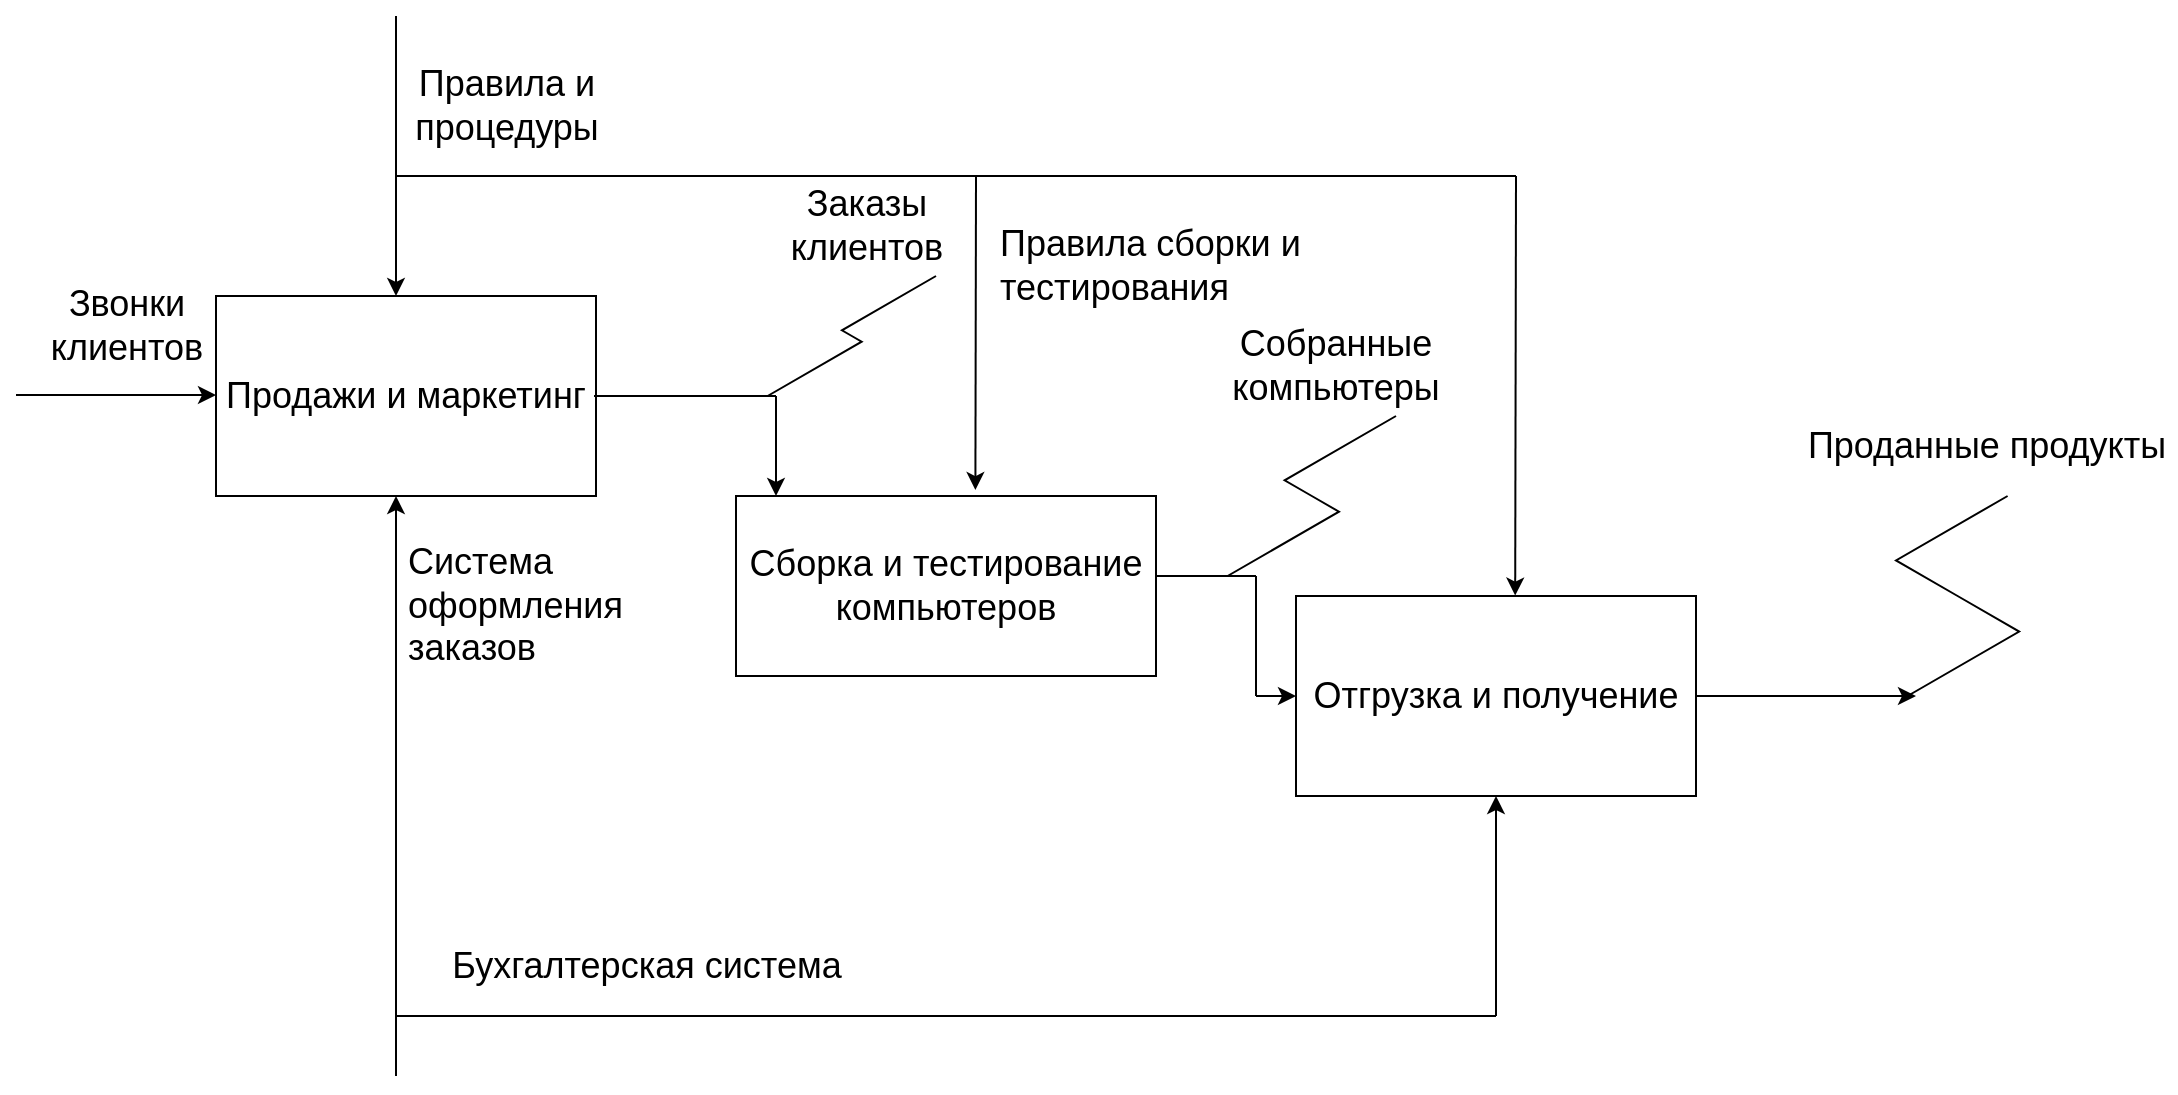 <mxfile version="15.5.9" type="github">
  <diagram id="nIvAMP9YMx1Kfu5x_7on" name="Page-1">
    <mxGraphModel dx="1087" dy="1567" grid="1" gridSize="10" guides="1" tooltips="1" connect="1" arrows="1" fold="1" page="1" pageScale="1" pageWidth="827" pageHeight="1169" math="0" shadow="0">
      <root>
        <mxCell id="0" />
        <mxCell id="1" parent="0" />
        <mxCell id="F5KZGXJA8MjGn-15Imxn-2" value="Продажи и маркетинг" style="rounded=0;whiteSpace=wrap;html=1;fontSize=18;" vertex="1" parent="1">
          <mxGeometry x="200" y="300" width="190" height="100" as="geometry" />
        </mxCell>
        <mxCell id="F5KZGXJA8MjGn-15Imxn-3" value="" style="endArrow=classic;html=1;rounded=0;fontSize=18;" edge="1" parent="1">
          <mxGeometry width="50" height="50" relative="1" as="geometry">
            <mxPoint x="100" y="349.5" as="sourcePoint" />
            <mxPoint x="200" y="349.5" as="targetPoint" />
          </mxGeometry>
        </mxCell>
        <mxCell id="F5KZGXJA8MjGn-15Imxn-4" value="Звонки&lt;br&gt;клиентов" style="text;html=1;align=center;verticalAlign=middle;resizable=0;points=[];autosize=1;strokeColor=none;fillColor=none;fontSize=18;" vertex="1" parent="1">
          <mxGeometry x="110" y="290" width="90" height="50" as="geometry" />
        </mxCell>
        <mxCell id="F5KZGXJA8MjGn-15Imxn-5" value="" style="endArrow=classic;html=1;rounded=0;fontSize=18;" edge="1" parent="1">
          <mxGeometry width="50" height="50" relative="1" as="geometry">
            <mxPoint x="290" y="160" as="sourcePoint" />
            <mxPoint x="290" y="300" as="targetPoint" />
          </mxGeometry>
        </mxCell>
        <mxCell id="F5KZGXJA8MjGn-15Imxn-6" value="Правила и&lt;br&gt;процедуры" style="text;html=1;align=center;verticalAlign=middle;resizable=0;points=[];autosize=1;strokeColor=none;fillColor=none;fontSize=18;" vertex="1" parent="1">
          <mxGeometry x="290" y="180" width="110" height="50" as="geometry" />
        </mxCell>
        <mxCell id="F5KZGXJA8MjGn-15Imxn-8" value="" style="endArrow=none;html=1;rounded=0;fontSize=18;" edge="1" parent="1">
          <mxGeometry width="50" height="50" relative="1" as="geometry">
            <mxPoint x="290" y="240" as="sourcePoint" />
            <mxPoint x="850" y="240" as="targetPoint" />
          </mxGeometry>
        </mxCell>
        <mxCell id="F5KZGXJA8MjGn-15Imxn-9" value="" style="endArrow=none;html=1;rounded=0;fontSize=18;" edge="1" parent="1">
          <mxGeometry width="50" height="50" relative="1" as="geometry">
            <mxPoint x="389" y="350" as="sourcePoint" />
            <mxPoint x="480" y="350" as="targetPoint" />
          </mxGeometry>
        </mxCell>
        <mxCell id="F5KZGXJA8MjGn-15Imxn-10" value="" style="endArrow=classic;html=1;rounded=0;fontSize=18;" edge="1" parent="1">
          <mxGeometry width="50" height="50" relative="1" as="geometry">
            <mxPoint x="480" y="350" as="sourcePoint" />
            <mxPoint x="480" y="400" as="targetPoint" />
          </mxGeometry>
        </mxCell>
        <mxCell id="F5KZGXJA8MjGn-15Imxn-11" value="" style="edgeStyle=isometricEdgeStyle;endArrow=none;html=1;rounded=0;fontSize=18;" edge="1" parent="1">
          <mxGeometry width="50" height="100" relative="1" as="geometry">
            <mxPoint x="475.8" y="350" as="sourcePoint" />
            <mxPoint x="560" y="290" as="targetPoint" />
          </mxGeometry>
        </mxCell>
        <mxCell id="F5KZGXJA8MjGn-15Imxn-12" value="Заказы&lt;br&gt;клиентов" style="text;html=1;align=center;verticalAlign=middle;resizable=0;points=[];autosize=1;strokeColor=none;fillColor=none;fontSize=18;" vertex="1" parent="1">
          <mxGeometry x="480" y="240" width="90" height="50" as="geometry" />
        </mxCell>
        <mxCell id="F5KZGXJA8MjGn-15Imxn-13" value="Сборка и тестирование&lt;br&gt;компьютеров" style="rounded=0;whiteSpace=wrap;html=1;fontSize=18;" vertex="1" parent="1">
          <mxGeometry x="460" y="400" width="210" height="90" as="geometry" />
        </mxCell>
        <mxCell id="F5KZGXJA8MjGn-15Imxn-14" value="" style="endArrow=classic;html=1;rounded=0;fontSize=18;entryX=0.57;entryY=-0.033;entryDx=0;entryDy=0;entryPerimeter=0;" edge="1" parent="1" target="F5KZGXJA8MjGn-15Imxn-13">
          <mxGeometry width="50" height="50" relative="1" as="geometry">
            <mxPoint x="580" y="240" as="sourcePoint" />
            <mxPoint x="630" y="190" as="targetPoint" />
          </mxGeometry>
        </mxCell>
        <mxCell id="F5KZGXJA8MjGn-15Imxn-15" value="Правила сборки и &lt;br&gt;тестирования" style="text;html=1;align=left;verticalAlign=middle;resizable=0;points=[];autosize=1;strokeColor=none;fillColor=none;fontSize=18;" vertex="1" parent="1">
          <mxGeometry x="590" y="260" width="170" height="50" as="geometry" />
        </mxCell>
        <mxCell id="F5KZGXJA8MjGn-15Imxn-16" value="" style="endArrow=none;html=1;rounded=0;fontSize=18;" edge="1" parent="1">
          <mxGeometry width="50" height="50" relative="1" as="geometry">
            <mxPoint x="670" y="440" as="sourcePoint" />
            <mxPoint x="720" y="440" as="targetPoint" />
          </mxGeometry>
        </mxCell>
        <mxCell id="F5KZGXJA8MjGn-15Imxn-17" value="" style="endArrow=none;html=1;rounded=0;fontSize=18;" edge="1" parent="1">
          <mxGeometry width="50" height="50" relative="1" as="geometry">
            <mxPoint x="720" y="500" as="sourcePoint" />
            <mxPoint x="720" y="440" as="targetPoint" />
          </mxGeometry>
        </mxCell>
        <mxCell id="F5KZGXJA8MjGn-15Imxn-18" value="" style="endArrow=classic;html=1;rounded=0;fontSize=18;" edge="1" parent="1">
          <mxGeometry width="50" height="50" relative="1" as="geometry">
            <mxPoint x="720" y="500" as="sourcePoint" />
            <mxPoint x="740" y="500" as="targetPoint" />
          </mxGeometry>
        </mxCell>
        <mxCell id="F5KZGXJA8MjGn-15Imxn-19" value="Отгрузка и получение" style="rounded=0;whiteSpace=wrap;html=1;fontSize=18;align=center;verticalAlign=middle;" vertex="1" parent="1">
          <mxGeometry x="740" y="450" width="200" height="100" as="geometry" />
        </mxCell>
        <mxCell id="F5KZGXJA8MjGn-15Imxn-20" value="" style="endArrow=classic;html=1;rounded=0;fontSize=18;entryX=0.548;entryY=-0.002;entryDx=0;entryDy=0;entryPerimeter=0;" edge="1" parent="1" target="F5KZGXJA8MjGn-15Imxn-19">
          <mxGeometry width="50" height="50" relative="1" as="geometry">
            <mxPoint x="850" y="240" as="sourcePoint" />
            <mxPoint x="900" y="190" as="targetPoint" />
          </mxGeometry>
        </mxCell>
        <mxCell id="F5KZGXJA8MjGn-15Imxn-21" value="" style="edgeStyle=isometricEdgeStyle;endArrow=none;html=1;rounded=0;fontSize=18;" edge="1" parent="1">
          <mxGeometry width="50" height="100" relative="1" as="geometry">
            <mxPoint x="705.8" y="440" as="sourcePoint" />
            <mxPoint x="790" y="360" as="targetPoint" />
          </mxGeometry>
        </mxCell>
        <mxCell id="F5KZGXJA8MjGn-15Imxn-22" value="Собранные компьютеры" style="text;html=1;strokeColor=none;fillColor=none;align=center;verticalAlign=middle;whiteSpace=wrap;rounded=0;fontSize=18;" vertex="1" parent="1">
          <mxGeometry x="730" y="320" width="60" height="30" as="geometry" />
        </mxCell>
        <mxCell id="F5KZGXJA8MjGn-15Imxn-24" value="" style="endArrow=classic;html=1;rounded=0;fontSize=18;" edge="1" parent="1">
          <mxGeometry width="50" height="50" relative="1" as="geometry">
            <mxPoint x="290" y="690" as="sourcePoint" />
            <mxPoint x="290" y="400" as="targetPoint" />
          </mxGeometry>
        </mxCell>
        <mxCell id="F5KZGXJA8MjGn-15Imxn-25" value="Система &lt;br&gt;оформления &lt;br&gt;заказов" style="text;html=1;align=left;verticalAlign=middle;resizable=0;points=[];autosize=1;strokeColor=none;fillColor=none;fontSize=18;" vertex="1" parent="1">
          <mxGeometry x="294" y="420" width="120" height="70" as="geometry" />
        </mxCell>
        <mxCell id="F5KZGXJA8MjGn-15Imxn-26" value="" style="endArrow=classic;html=1;rounded=0;fontSize=18;" edge="1" parent="1">
          <mxGeometry width="50" height="50" relative="1" as="geometry">
            <mxPoint x="940" y="500" as="sourcePoint" />
            <mxPoint x="1050" y="500" as="targetPoint" />
          </mxGeometry>
        </mxCell>
        <mxCell id="F5KZGXJA8MjGn-15Imxn-31" value="" style="edgeStyle=isometricEdgeStyle;endArrow=none;html=1;rounded=0;fontSize=18;align=center;" edge="1" parent="1">
          <mxGeometry width="50" height="100" relative="1" as="geometry">
            <mxPoint x="1045.8" y="500" as="sourcePoint" />
            <mxPoint x="1095.8" y="400" as="targetPoint" />
          </mxGeometry>
        </mxCell>
        <mxCell id="F5KZGXJA8MjGn-15Imxn-32" value="Проданные продукты" style="text;html=1;align=center;verticalAlign=middle;resizable=0;points=[];autosize=1;strokeColor=none;fillColor=none;fontSize=18;" vertex="1" parent="1">
          <mxGeometry x="990" y="360" width="190" height="30" as="geometry" />
        </mxCell>
        <mxCell id="F5KZGXJA8MjGn-15Imxn-34" value="" style="endArrow=none;html=1;rounded=0;fontSize=18;align=center;" edge="1" parent="1">
          <mxGeometry width="50" height="50" relative="1" as="geometry">
            <mxPoint x="290" y="660" as="sourcePoint" />
            <mxPoint x="840" y="660" as="targetPoint" />
          </mxGeometry>
        </mxCell>
        <mxCell id="F5KZGXJA8MjGn-15Imxn-35" value="" style="endArrow=classic;html=1;rounded=0;fontSize=18;align=center;entryX=0.5;entryY=1;entryDx=0;entryDy=0;" edge="1" parent="1" target="F5KZGXJA8MjGn-15Imxn-19">
          <mxGeometry width="50" height="50" relative="1" as="geometry">
            <mxPoint x="840" y="660" as="sourcePoint" />
            <mxPoint x="940" y="570" as="targetPoint" />
          </mxGeometry>
        </mxCell>
        <mxCell id="F5KZGXJA8MjGn-15Imxn-36" value="Бухгалтерская система" style="text;html=1;align=center;verticalAlign=middle;resizable=0;points=[];autosize=1;strokeColor=none;fillColor=none;fontSize=18;" vertex="1" parent="1">
          <mxGeometry x="310" y="620" width="210" height="30" as="geometry" />
        </mxCell>
      </root>
    </mxGraphModel>
  </diagram>
</mxfile>
